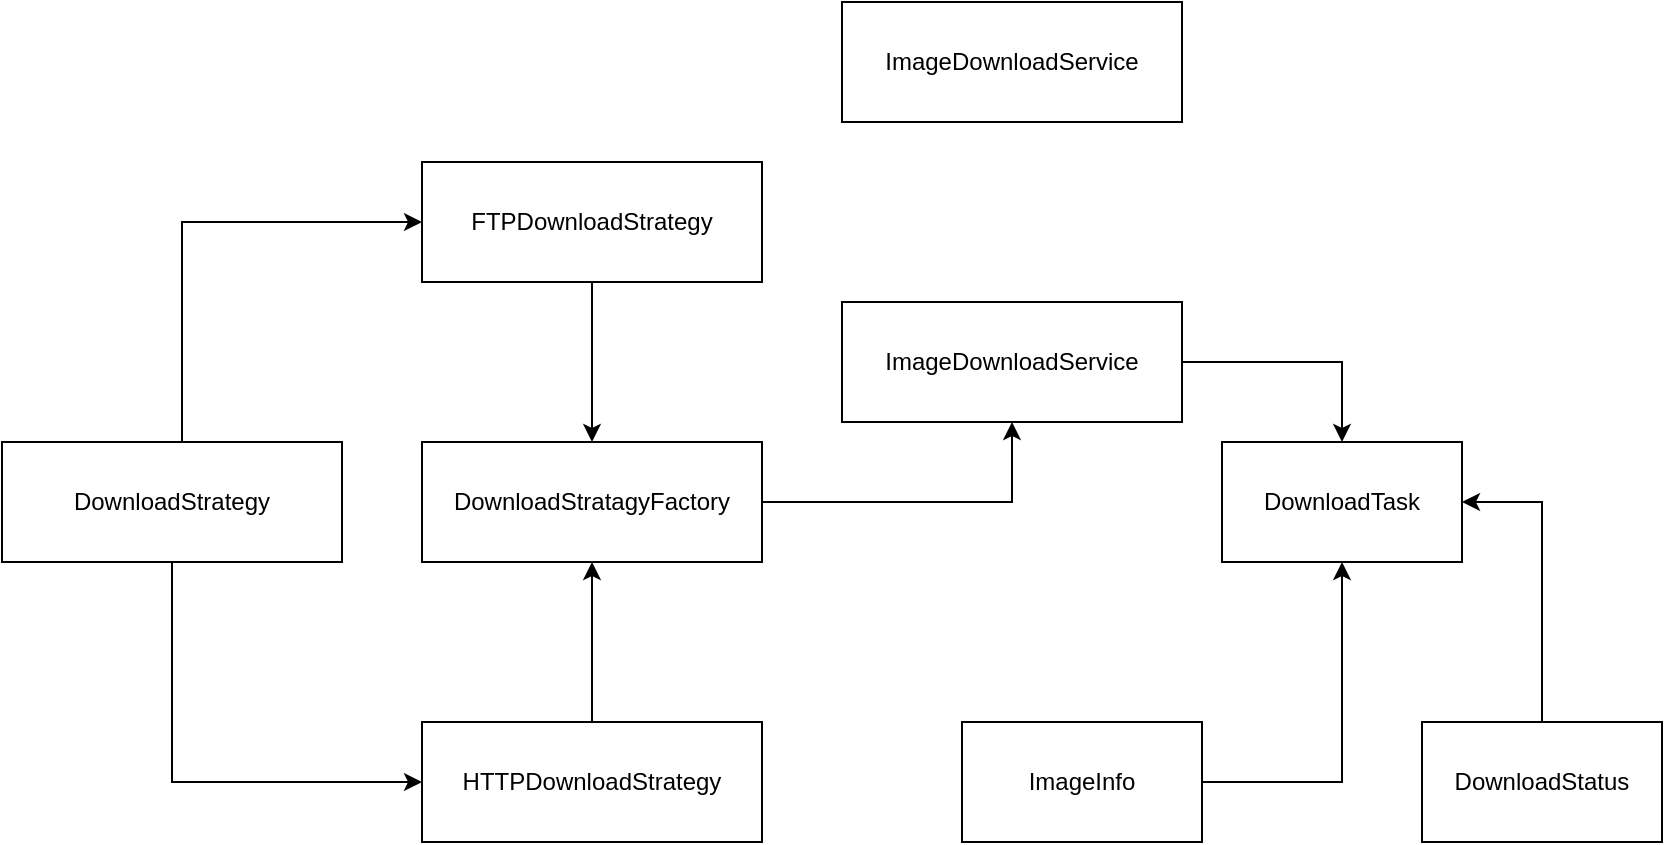 <mxfile version="24.0.4" type="device">
  <diagram name="Страница — 1" id="9mLne4hx7et4g71BdOXK">
    <mxGraphModel dx="1863" dy="1783" grid="1" gridSize="10" guides="1" tooltips="1" connect="1" arrows="1" fold="1" page="1" pageScale="1" pageWidth="827" pageHeight="1169" math="0" shadow="0">
      <root>
        <mxCell id="0" />
        <mxCell id="1" parent="0" />
        <mxCell id="YJoP9OfYh0lVy4JjJO5E-6" style="edgeStyle=orthogonalEdgeStyle;rounded=0;orthogonalLoop=1;jettySize=auto;html=1;entryX=0.5;entryY=1;entryDx=0;entryDy=0;" edge="1" parent="1" source="YJoP9OfYh0lVy4JjJO5E-1" target="YJoP9OfYh0lVy4JjJO5E-4">
          <mxGeometry relative="1" as="geometry" />
        </mxCell>
        <mxCell id="YJoP9OfYh0lVy4JjJO5E-1" value="ImageInfo" style="rounded=0;whiteSpace=wrap;html=1;" vertex="1" parent="1">
          <mxGeometry x="350" y="290" width="120" height="60" as="geometry" />
        </mxCell>
        <mxCell id="YJoP9OfYh0lVy4JjJO5E-7" style="edgeStyle=orthogonalEdgeStyle;rounded=0;orthogonalLoop=1;jettySize=auto;html=1;entryX=1;entryY=0.5;entryDx=0;entryDy=0;" edge="1" parent="1" source="YJoP9OfYh0lVy4JjJO5E-3" target="YJoP9OfYh0lVy4JjJO5E-4">
          <mxGeometry relative="1" as="geometry" />
        </mxCell>
        <mxCell id="YJoP9OfYh0lVy4JjJO5E-3" value="DownloadStatus" style="rounded=0;whiteSpace=wrap;html=1;" vertex="1" parent="1">
          <mxGeometry x="580" y="290" width="120" height="60" as="geometry" />
        </mxCell>
        <mxCell id="YJoP9OfYh0lVy4JjJO5E-4" value="DownloadTask" style="rounded=0;whiteSpace=wrap;html=1;" vertex="1" parent="1">
          <mxGeometry x="480" y="150" width="120" height="60" as="geometry" />
        </mxCell>
        <mxCell id="YJoP9OfYh0lVy4JjJO5E-9" value="" style="edgeStyle=orthogonalEdgeStyle;rounded=0;orthogonalLoop=1;jettySize=auto;html=1;" edge="1" parent="1" source="YJoP9OfYh0lVy4JjJO5E-5" target="YJoP9OfYh0lVy4JjJO5E-8">
          <mxGeometry relative="1" as="geometry" />
        </mxCell>
        <mxCell id="YJoP9OfYh0lVy4JjJO5E-5" value="&lt;span style=&quot;background-color: rgb(255, 255, 255);&quot;&gt;DownloadStratagyFactory&lt;/span&gt;" style="rounded=0;whiteSpace=wrap;html=1;" vertex="1" parent="1">
          <mxGeometry x="80" y="150" width="170" height="60" as="geometry" />
        </mxCell>
        <mxCell id="YJoP9OfYh0lVy4JjJO5E-11" style="edgeStyle=orthogonalEdgeStyle;rounded=0;orthogonalLoop=1;jettySize=auto;html=1;entryX=0.5;entryY=0;entryDx=0;entryDy=0;" edge="1" parent="1" source="YJoP9OfYh0lVy4JjJO5E-8" target="YJoP9OfYh0lVy4JjJO5E-4">
          <mxGeometry relative="1" as="geometry" />
        </mxCell>
        <mxCell id="YJoP9OfYh0lVy4JjJO5E-8" value="&lt;span style=&quot;background-color: rgb(255, 255, 255);&quot;&gt;ImageDownloadService&lt;/span&gt;" style="rounded=0;whiteSpace=wrap;html=1;" vertex="1" parent="1">
          <mxGeometry x="290" y="80" width="170" height="60" as="geometry" />
        </mxCell>
        <mxCell id="YJoP9OfYh0lVy4JjJO5E-14" value="" style="edgeStyle=orthogonalEdgeStyle;rounded=0;orthogonalLoop=1;jettySize=auto;html=1;" edge="1" parent="1" source="YJoP9OfYh0lVy4JjJO5E-12" target="YJoP9OfYh0lVy4JjJO5E-5">
          <mxGeometry relative="1" as="geometry" />
        </mxCell>
        <mxCell id="YJoP9OfYh0lVy4JjJO5E-12" value="HTTPDownloadStrategy" style="rounded=0;whiteSpace=wrap;html=1;" vertex="1" parent="1">
          <mxGeometry x="80" y="290" width="170" height="60" as="geometry" />
        </mxCell>
        <mxCell id="YJoP9OfYh0lVy4JjJO5E-16" value="" style="edgeStyle=orthogonalEdgeStyle;rounded=0;orthogonalLoop=1;jettySize=auto;html=1;" edge="1" parent="1" source="YJoP9OfYh0lVy4JjJO5E-15" target="YJoP9OfYh0lVy4JjJO5E-5">
          <mxGeometry relative="1" as="geometry" />
        </mxCell>
        <mxCell id="YJoP9OfYh0lVy4JjJO5E-15" value="FTPDownloadStrategy" style="rounded=0;whiteSpace=wrap;html=1;" vertex="1" parent="1">
          <mxGeometry x="80" y="10" width="170" height="60" as="geometry" />
        </mxCell>
        <mxCell id="YJoP9OfYh0lVy4JjJO5E-19" value="" style="edgeStyle=orthogonalEdgeStyle;rounded=0;orthogonalLoop=1;jettySize=auto;html=1;entryX=0;entryY=0.5;entryDx=0;entryDy=0;" edge="1" parent="1" source="YJoP9OfYh0lVy4JjJO5E-18" target="YJoP9OfYh0lVy4JjJO5E-12">
          <mxGeometry relative="1" as="geometry">
            <Array as="points">
              <mxPoint x="-45" y="320" />
            </Array>
          </mxGeometry>
        </mxCell>
        <mxCell id="YJoP9OfYh0lVy4JjJO5E-20" style="edgeStyle=orthogonalEdgeStyle;rounded=0;orthogonalLoop=1;jettySize=auto;html=1;entryX=0;entryY=0.5;entryDx=0;entryDy=0;" edge="1" parent="1" source="YJoP9OfYh0lVy4JjJO5E-18" target="YJoP9OfYh0lVy4JjJO5E-15">
          <mxGeometry relative="1" as="geometry">
            <Array as="points">
              <mxPoint x="-40" y="40" />
            </Array>
          </mxGeometry>
        </mxCell>
        <mxCell id="YJoP9OfYh0lVy4JjJO5E-18" value="DownloadStrategy" style="rounded=0;whiteSpace=wrap;html=1;" vertex="1" parent="1">
          <mxGeometry x="-130" y="150" width="170" height="60" as="geometry" />
        </mxCell>
        <mxCell id="YJoP9OfYh0lVy4JjJO5E-21" value="&lt;span style=&quot;background-color: rgb(255, 255, 255);&quot;&gt;ImageDownloadService&lt;/span&gt;" style="rounded=0;whiteSpace=wrap;html=1;" vertex="1" parent="1">
          <mxGeometry x="290" y="-70" width="170" height="60" as="geometry" />
        </mxCell>
      </root>
    </mxGraphModel>
  </diagram>
</mxfile>
